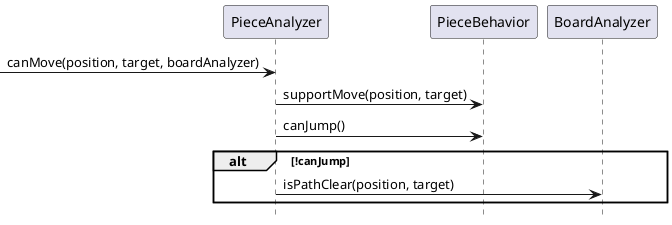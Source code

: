@startuml

[-> PieceAnalyzer: canMove(position, target, boardAnalyzer)
PieceAnalyzer -> PieceBehavior: supportMove(position, target)
PieceAnalyzer -> PieceBehavior: canJump()

alt !canJump
	PieceAnalyzer -> BoardAnalyzer: isPathClear(position, target)
end

hide footbox
@enduml